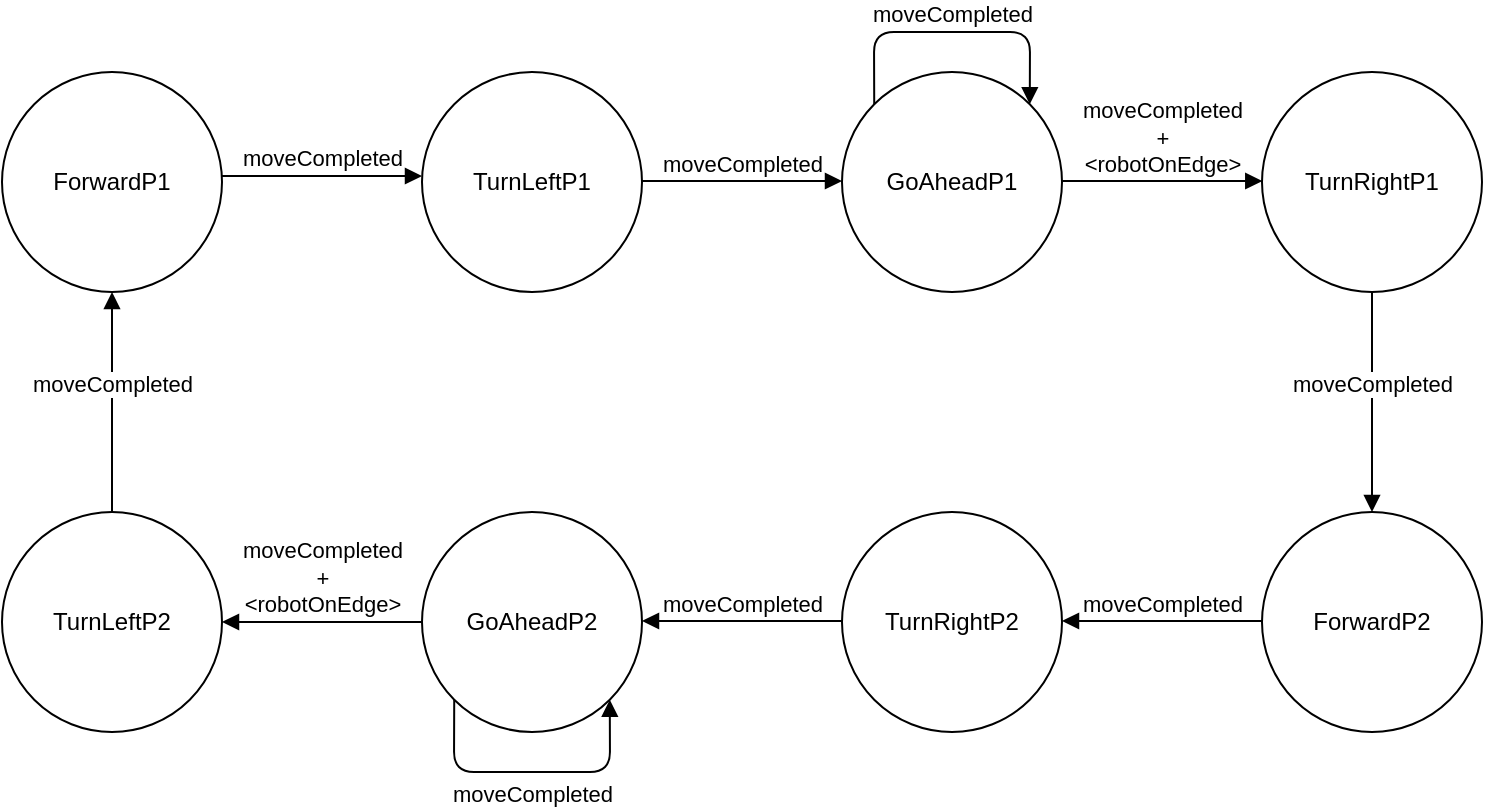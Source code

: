 <mxfile pages="1" version="11.2.8" type="device"><diagram id="n9PAz_WFY5BhNo8wlx7D" name="Page-1"><mxGraphModel dx="854" dy="395" grid="1" gridSize="10" guides="1" tooltips="1" connect="1" arrows="1" fold="1" page="1" pageScale="1" pageWidth="827" pageHeight="1169" math="0" shadow="0"><root><mxCell id="0"/><mxCell id="1" parent="0"/><mxCell id="R7jGJLEm8YVCOoueOkhe-1" value="ForwardP1" style="ellipse;whiteSpace=wrap;html=1;" vertex="1" parent="1"><mxGeometry x="60" y="90" width="110" height="110" as="geometry"/></mxCell><mxCell id="R7jGJLEm8YVCOoueOkhe-2" value="TurnLeftP1" style="ellipse;whiteSpace=wrap;html=1;" vertex="1" parent="1"><mxGeometry x="270" y="90" width="110" height="110" as="geometry"/></mxCell><mxCell id="R7jGJLEm8YVCOoueOkhe-3" value="GoAheadP1" style="ellipse;whiteSpace=wrap;html=1;" vertex="1" parent="1"><mxGeometry x="480" y="90" width="110" height="110" as="geometry"/></mxCell><mxCell id="R7jGJLEm8YVCOoueOkhe-4" value="TurnRightP1" style="ellipse;whiteSpace=wrap;html=1;" vertex="1" parent="1"><mxGeometry x="690" y="90" width="110" height="110" as="geometry"/></mxCell><mxCell id="R7jGJLEm8YVCOoueOkhe-5" value="TurnLeftP2" style="ellipse;whiteSpace=wrap;html=1;" vertex="1" parent="1"><mxGeometry x="60" y="310" width="110" height="110" as="geometry"/></mxCell><mxCell id="R7jGJLEm8YVCOoueOkhe-6" value="GoAheadP2" style="ellipse;whiteSpace=wrap;html=1;" vertex="1" parent="1"><mxGeometry x="270" y="310" width="110" height="110" as="geometry"/></mxCell><mxCell id="R7jGJLEm8YVCOoueOkhe-7" value="TurnRightP2" style="ellipse;whiteSpace=wrap;html=1;" vertex="1" parent="1"><mxGeometry x="480" y="310" width="110" height="110" as="geometry"/></mxCell><mxCell id="R7jGJLEm8YVCOoueOkhe-8" value="ForwardP2" style="ellipse;whiteSpace=wrap;html=1;" vertex="1" parent="1"><mxGeometry x="690" y="310" width="110" height="110" as="geometry"/></mxCell><mxCell id="R7jGJLEm8YVCOoueOkhe-9" value="moveCompleted" style="html=1;verticalAlign=bottom;endArrow=block;" edge="1" parent="1"><mxGeometry width="80" relative="1" as="geometry"><mxPoint x="170" y="142" as="sourcePoint"/><mxPoint x="270" y="142" as="targetPoint"/></mxGeometry></mxCell><mxCell id="R7jGJLEm8YVCOoueOkhe-10" value="moveCompleted" style="html=1;verticalAlign=bottom;endArrow=block;" edge="1" parent="1"><mxGeometry width="80" relative="1" as="geometry"><mxPoint x="380" y="144.5" as="sourcePoint"/><mxPoint x="480" y="144.5" as="targetPoint"/></mxGeometry></mxCell><mxCell id="R7jGJLEm8YVCOoueOkhe-11" value="moveCompleted&lt;br&gt;+&lt;br&gt;&amp;lt;robotOnEdge&amp;gt;" style="html=1;verticalAlign=bottom;endArrow=block;" edge="1" parent="1"><mxGeometry width="80" relative="1" as="geometry"><mxPoint x="590.143" y="144.5" as="sourcePoint"/><mxPoint x="690.143" y="144.5" as="targetPoint"/></mxGeometry></mxCell><mxCell id="R7jGJLEm8YVCOoueOkhe-12" value="moveCompleted&lt;br&gt;+&lt;br&gt;&amp;lt;robotOnEdge&amp;gt;" style="html=1;verticalAlign=bottom;endArrow=block;entryX=1;entryY=0.5;entryDx=0;entryDy=0;exitX=0;exitY=0.5;exitDx=0;exitDy=0;" edge="1" parent="1" source="R7jGJLEm8YVCOoueOkhe-6" target="R7jGJLEm8YVCOoueOkhe-5"><mxGeometry width="80" relative="1" as="geometry"><mxPoint x="230" y="310" as="sourcePoint"/><mxPoint x="270" y="364.571" as="targetPoint"/></mxGeometry></mxCell><mxCell id="R7jGJLEm8YVCOoueOkhe-16" value="moveCompleted" style="html=1;verticalAlign=bottom;endArrow=block;exitX=0.5;exitY=0;exitDx=0;exitDy=0;entryX=0.5;entryY=1;entryDx=0;entryDy=0;" edge="1" parent="1" source="R7jGJLEm8YVCOoueOkhe-5" target="R7jGJLEm8YVCOoueOkhe-1"><mxGeometry width="80" relative="1" as="geometry"><mxPoint x="120" y="254.571" as="sourcePoint"/><mxPoint x="220" y="254.571" as="targetPoint"/></mxGeometry></mxCell><mxCell id="R7jGJLEm8YVCOoueOkhe-17" value="moveCompleted" style="html=1;verticalAlign=bottom;endArrow=block;exitX=0.5;exitY=1;exitDx=0;exitDy=0;entryX=0.5;entryY=0;entryDx=0;entryDy=0;" edge="1" parent="1" source="R7jGJLEm8YVCOoueOkhe-4" target="R7jGJLEm8YVCOoueOkhe-8"><mxGeometry width="80" relative="1" as="geometry"><mxPoint x="430" y="254.571" as="sourcePoint"/><mxPoint x="530" y="254.571" as="targetPoint"/></mxGeometry></mxCell><mxCell id="R7jGJLEm8YVCOoueOkhe-20" value="moveCompleted" style="html=1;verticalAlign=bottom;endArrow=block;entryX=1;entryY=0.5;entryDx=0;entryDy=0;exitX=0;exitY=0.5;exitDx=0;exitDy=0;" edge="1" parent="1"><mxGeometry width="80" relative="1" as="geometry"><mxPoint x="480.0" y="364.5" as="sourcePoint"/><mxPoint x="380" y="364.5" as="targetPoint"/></mxGeometry></mxCell><mxCell id="R7jGJLEm8YVCOoueOkhe-21" value="moveCompleted" style="html=1;verticalAlign=bottom;endArrow=block;entryX=1;entryY=0.5;entryDx=0;entryDy=0;exitX=0;exitY=0.5;exitDx=0;exitDy=0;" edge="1" parent="1"><mxGeometry width="80" relative="1" as="geometry"><mxPoint x="690.0" y="364.5" as="sourcePoint"/><mxPoint x="590" y="364.5" as="targetPoint"/></mxGeometry></mxCell><mxCell id="R7jGJLEm8YVCOoueOkhe-23" value="moveCompleted" style="html=1;verticalAlign=bottom;endArrow=block;exitX=0;exitY=0;exitDx=0;exitDy=0;entryX=1;entryY=0;entryDx=0;entryDy=0;" edge="1" parent="1" source="R7jGJLEm8YVCOoueOkhe-3" target="R7jGJLEm8YVCOoueOkhe-3"><mxGeometry width="80" relative="1" as="geometry"><mxPoint x="500" y="60" as="sourcePoint"/><mxPoint x="580" y="60" as="targetPoint"/><Array as="points"><mxPoint x="496" y="70"/><mxPoint x="574" y="70"/></Array></mxGeometry></mxCell><mxCell id="R7jGJLEm8YVCOoueOkhe-24" value="moveCompleted" style="html=1;verticalAlign=bottom;endArrow=block;exitX=0;exitY=1;exitDx=0;exitDy=0;entryX=1;entryY=1;entryDx=0;entryDy=0;" edge="1" parent="1" source="R7jGJLEm8YVCOoueOkhe-6" target="R7jGJLEm8YVCOoueOkhe-6"><mxGeometry y="-20" width="80" relative="1" as="geometry"><mxPoint x="230" y="450" as="sourcePoint"/><mxPoint x="310" y="450" as="targetPoint"/><Array as="points"><mxPoint x="286" y="440"/><mxPoint x="364" y="440"/></Array><mxPoint as="offset"/></mxGeometry></mxCell></root></mxGraphModel></diagram></mxfile>